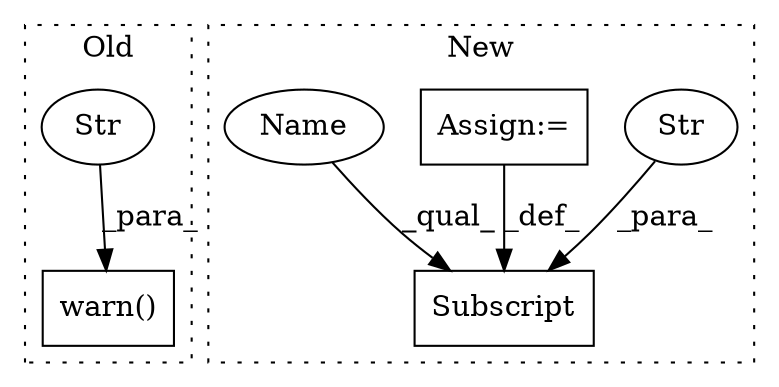 digraph G {
subgraph cluster0 {
1 [label="warn()" a="75" s="2368,2474" l="12,1" shape="box"];
3 [label="Str" a="66" s="2380" l="94" shape="ellipse"];
label = "Old";
style="dotted";
}
subgraph cluster1 {
2 [label="Subscript" a="63" s="2850,0" l="21,0" shape="box"];
4 [label="Str" a="66" s="2857" l="13" shape="ellipse"];
5 [label="Assign:=" a="68" s="2871" l="3" shape="box"];
6 [label="Name" a="87" s="2850" l="6" shape="ellipse"];
label = "New";
style="dotted";
}
3 -> 1 [label="_para_"];
4 -> 2 [label="_para_"];
5 -> 2 [label="_def_"];
6 -> 2 [label="_qual_"];
}